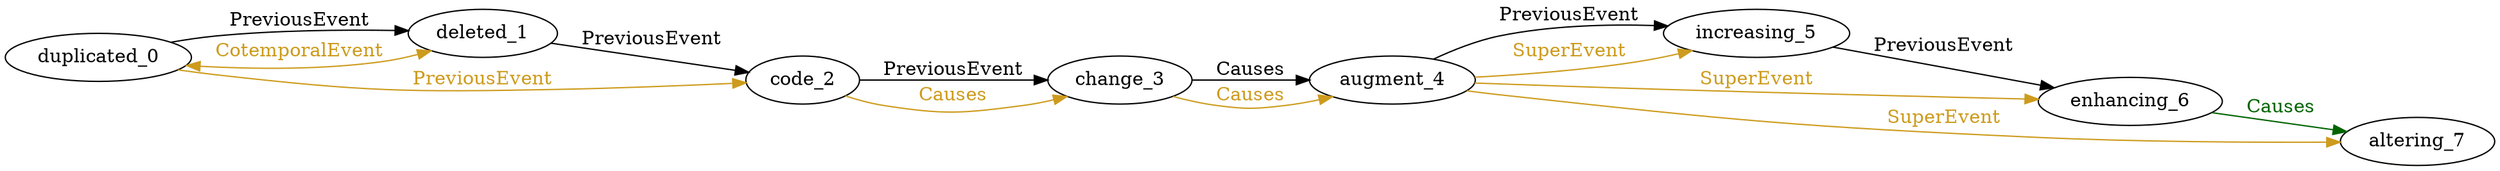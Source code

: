 digraph finite_state_machine { 
	rankdir=LR;
	size="50,50";
node0 [label = "duplicated_0"]
node1 [label = "deleted_1"]
node2 [label = "code_2"]
node3 [label = "change_3"]
node4 [label = "augment_4"]
node5 [label = "increasing_5"]
node6 [label = "enhancing_6"]
node7 [label = "altering_7"]
node0 -> node1 [ label = "PreviousEvent" fontcolor="black"  color = "Black"];
node0 -> node1 [ label = "CotemporalEvent" fontcolor="goldenrod3" dir = "both" color = "goldenrod3"];
node0 -> node2 [ label = "PreviousEvent" fontcolor="goldenrod3"  color = "goldenrod3"];
node1 -> node2 [ label = "PreviousEvent" fontcolor="black"  color = "Black"];
node2 -> node3 [ label = "PreviousEvent" fontcolor="black"  color = "Black"];
node2 -> node3 [ label = "Causes" fontcolor="goldenrod3"  color = "goldenrod3"];
node3 -> node4 [ label = "Causes" fontcolor="black"  color = "Black"];
node3 -> node4 [ label = "Causes" fontcolor="goldenrod3"  color = "goldenrod3"];
node4 -> node5 [ label = "PreviousEvent" fontcolor="black"  color = "Black"];
node4 -> node5 [ label = "SuperEvent" fontcolor="goldenrod3"  color = "goldenrod3"];
node4 -> node6 [ label = "SuperEvent" fontcolor="goldenrod3"  color = "goldenrod3"];
node4 -> node7 [ label = "SuperEvent" fontcolor="goldenrod3"  color = "goldenrod3"];
node5 -> node6 [ label = "PreviousEvent" fontcolor="black"  color = "Black"];
node6 -> node7 [ label = "Causes" fontcolor="darkgreen"  color = "darkgreen"];
}